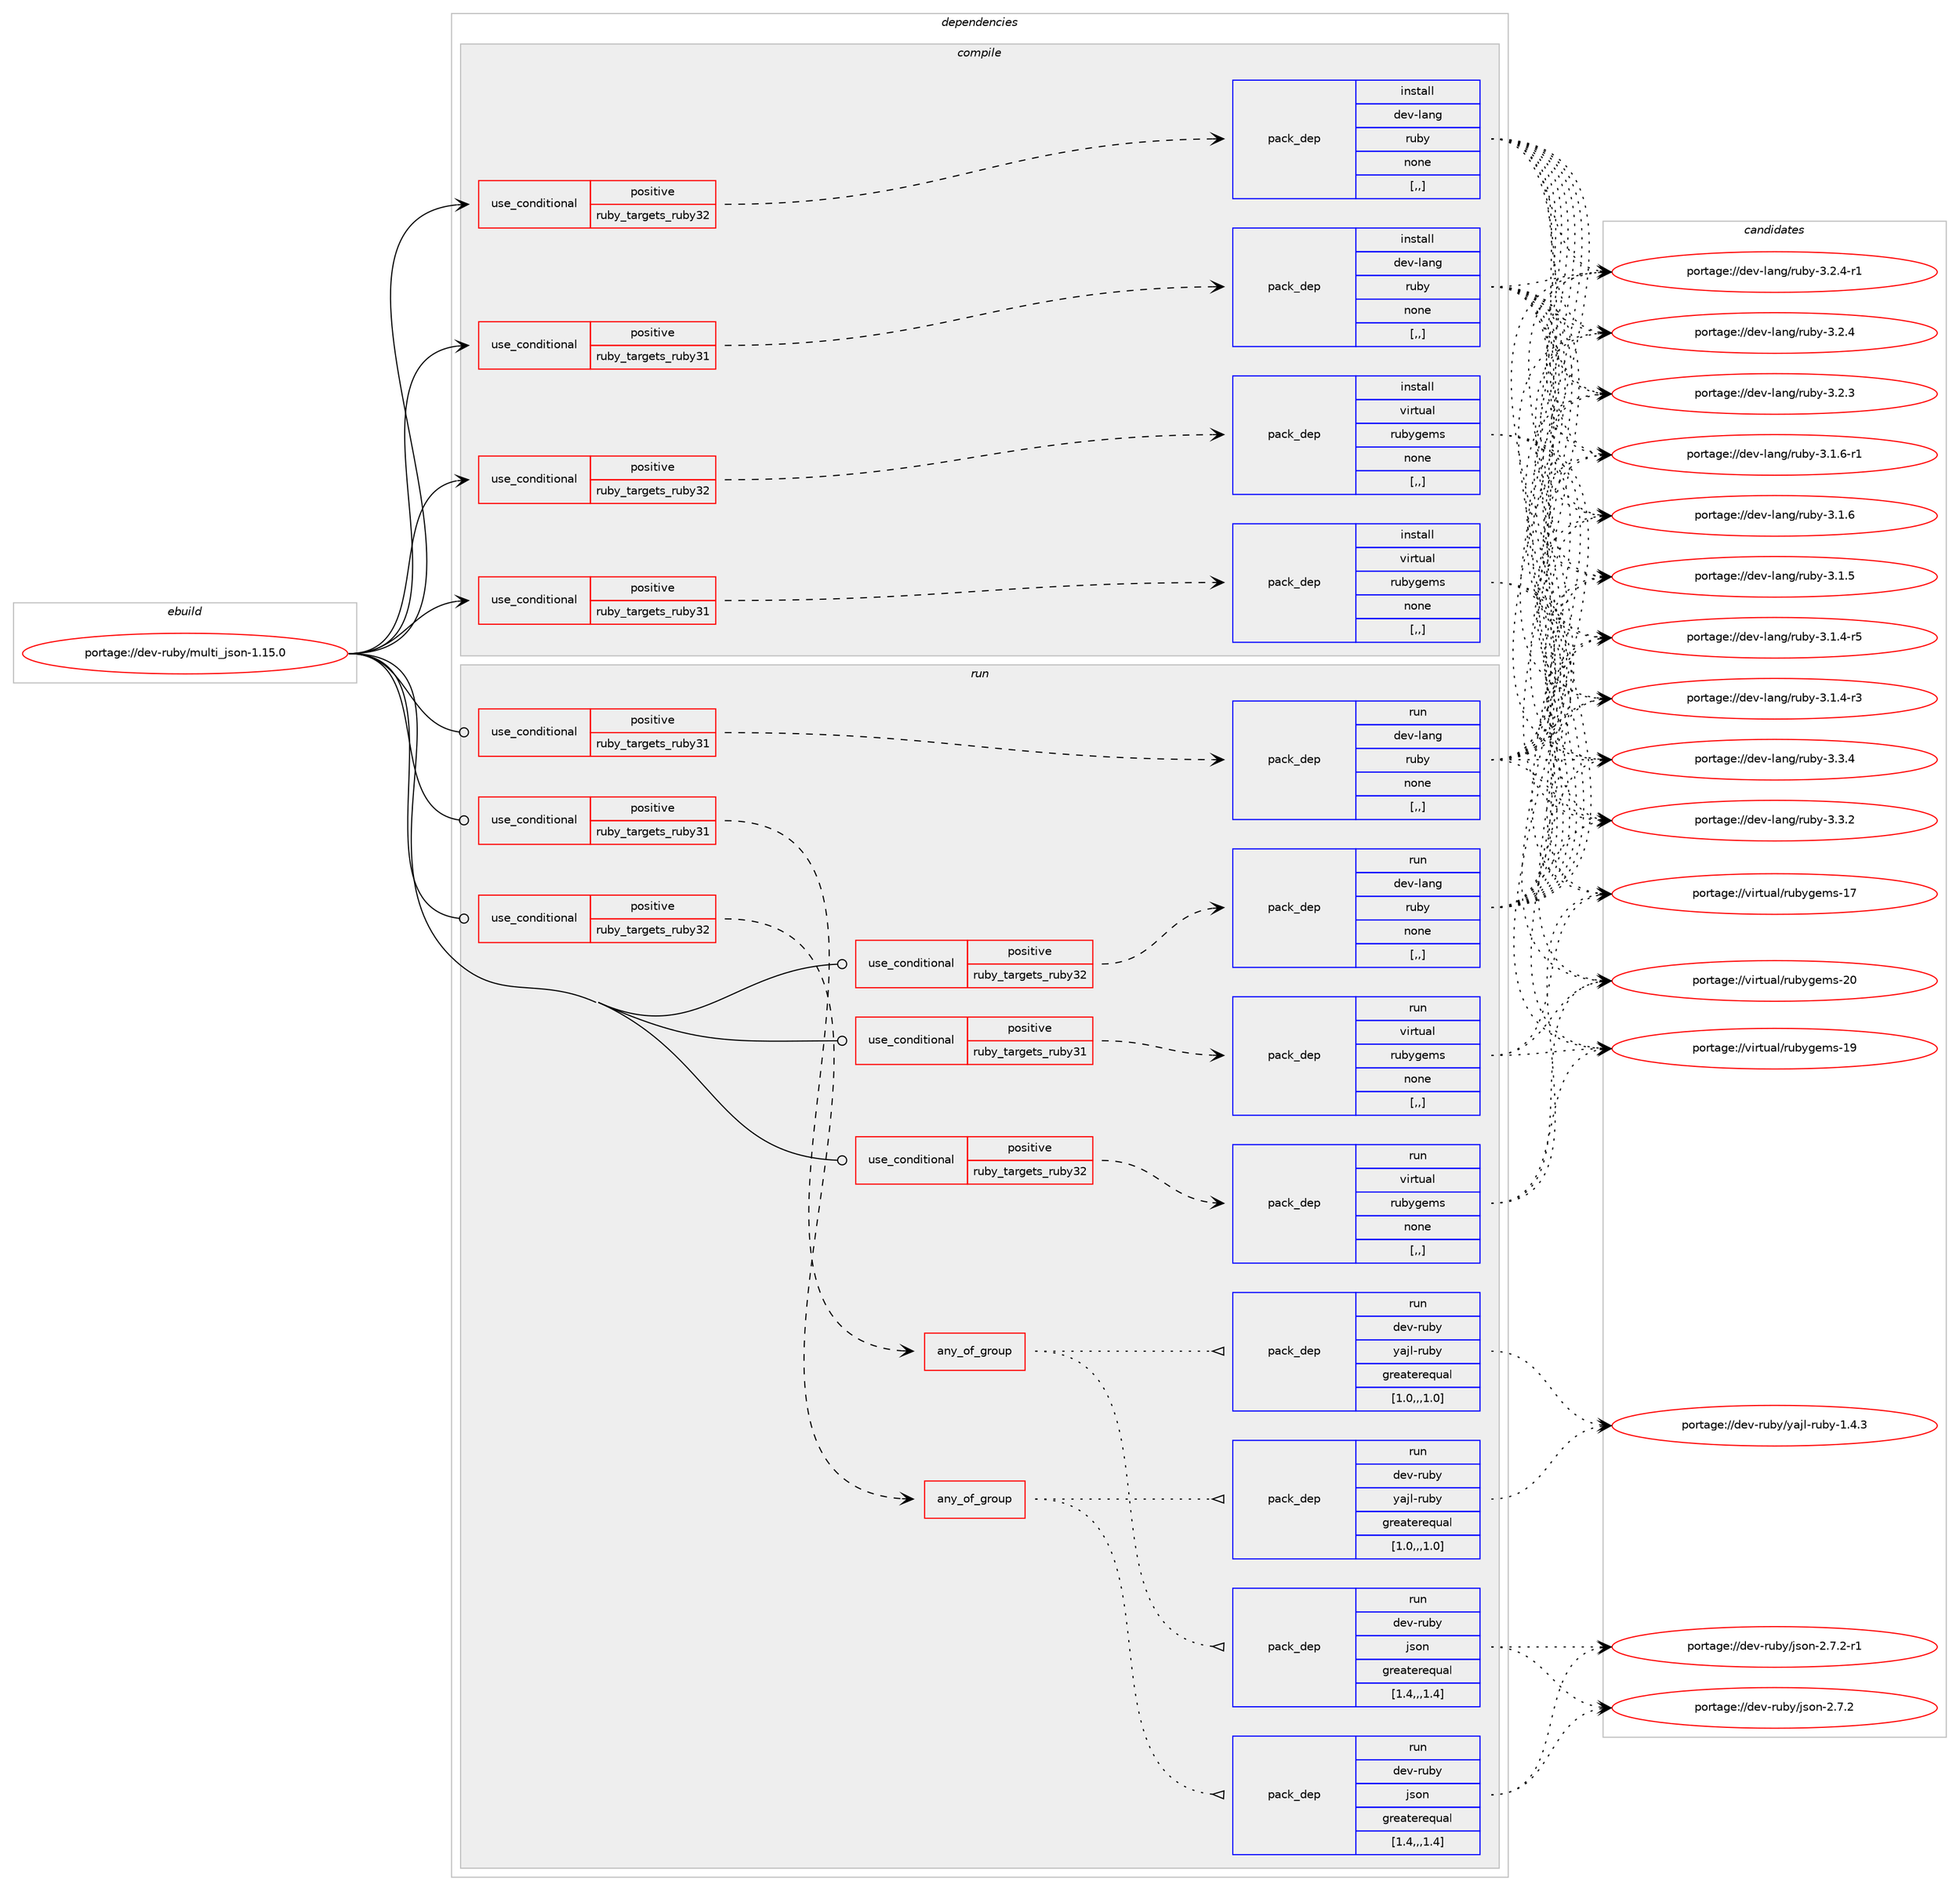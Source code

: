 digraph prolog {

# *************
# Graph options
# *************

newrank=true;
concentrate=true;
compound=true;
graph [rankdir=LR,fontname=Helvetica,fontsize=10,ranksep=1.5];#, ranksep=2.5, nodesep=0.2];
edge  [arrowhead=vee];
node  [fontname=Helvetica,fontsize=10];

# **********
# The ebuild
# **********

subgraph cluster_leftcol {
color=gray;
rank=same;
label=<<i>ebuild</i>>;
id [label="portage://dev-ruby/multi_json-1.15.0", color=red, width=4, href="../dev-ruby/multi_json-1.15.0.svg"];
}

# ****************
# The dependencies
# ****************

subgraph cluster_midcol {
color=gray;
label=<<i>dependencies</i>>;
subgraph cluster_compile {
fillcolor="#eeeeee";
style=filled;
label=<<i>compile</i>>;
subgraph cond50875 {
dependency190363 [label=<<TABLE BORDER="0" CELLBORDER="1" CELLSPACING="0" CELLPADDING="4"><TR><TD ROWSPAN="3" CELLPADDING="10">use_conditional</TD></TR><TR><TD>positive</TD></TR><TR><TD>ruby_targets_ruby31</TD></TR></TABLE>>, shape=none, color=red];
subgraph pack138156 {
dependency190364 [label=<<TABLE BORDER="0" CELLBORDER="1" CELLSPACING="0" CELLPADDING="4" WIDTH="220"><TR><TD ROWSPAN="6" CELLPADDING="30">pack_dep</TD></TR><TR><TD WIDTH="110">install</TD></TR><TR><TD>dev-lang</TD></TR><TR><TD>ruby</TD></TR><TR><TD>none</TD></TR><TR><TD>[,,]</TD></TR></TABLE>>, shape=none, color=blue];
}
dependency190363:e -> dependency190364:w [weight=20,style="dashed",arrowhead="vee"];
}
id:e -> dependency190363:w [weight=20,style="solid",arrowhead="vee"];
subgraph cond50876 {
dependency190365 [label=<<TABLE BORDER="0" CELLBORDER="1" CELLSPACING="0" CELLPADDING="4"><TR><TD ROWSPAN="3" CELLPADDING="10">use_conditional</TD></TR><TR><TD>positive</TD></TR><TR><TD>ruby_targets_ruby31</TD></TR></TABLE>>, shape=none, color=red];
subgraph pack138157 {
dependency190366 [label=<<TABLE BORDER="0" CELLBORDER="1" CELLSPACING="0" CELLPADDING="4" WIDTH="220"><TR><TD ROWSPAN="6" CELLPADDING="30">pack_dep</TD></TR><TR><TD WIDTH="110">install</TD></TR><TR><TD>virtual</TD></TR><TR><TD>rubygems</TD></TR><TR><TD>none</TD></TR><TR><TD>[,,]</TD></TR></TABLE>>, shape=none, color=blue];
}
dependency190365:e -> dependency190366:w [weight=20,style="dashed",arrowhead="vee"];
}
id:e -> dependency190365:w [weight=20,style="solid",arrowhead="vee"];
subgraph cond50877 {
dependency190367 [label=<<TABLE BORDER="0" CELLBORDER="1" CELLSPACING="0" CELLPADDING="4"><TR><TD ROWSPAN="3" CELLPADDING="10">use_conditional</TD></TR><TR><TD>positive</TD></TR><TR><TD>ruby_targets_ruby32</TD></TR></TABLE>>, shape=none, color=red];
subgraph pack138158 {
dependency190368 [label=<<TABLE BORDER="0" CELLBORDER="1" CELLSPACING="0" CELLPADDING="4" WIDTH="220"><TR><TD ROWSPAN="6" CELLPADDING="30">pack_dep</TD></TR><TR><TD WIDTH="110">install</TD></TR><TR><TD>dev-lang</TD></TR><TR><TD>ruby</TD></TR><TR><TD>none</TD></TR><TR><TD>[,,]</TD></TR></TABLE>>, shape=none, color=blue];
}
dependency190367:e -> dependency190368:w [weight=20,style="dashed",arrowhead="vee"];
}
id:e -> dependency190367:w [weight=20,style="solid",arrowhead="vee"];
subgraph cond50878 {
dependency190369 [label=<<TABLE BORDER="0" CELLBORDER="1" CELLSPACING="0" CELLPADDING="4"><TR><TD ROWSPAN="3" CELLPADDING="10">use_conditional</TD></TR><TR><TD>positive</TD></TR><TR><TD>ruby_targets_ruby32</TD></TR></TABLE>>, shape=none, color=red];
subgraph pack138159 {
dependency190370 [label=<<TABLE BORDER="0" CELLBORDER="1" CELLSPACING="0" CELLPADDING="4" WIDTH="220"><TR><TD ROWSPAN="6" CELLPADDING="30">pack_dep</TD></TR><TR><TD WIDTH="110">install</TD></TR><TR><TD>virtual</TD></TR><TR><TD>rubygems</TD></TR><TR><TD>none</TD></TR><TR><TD>[,,]</TD></TR></TABLE>>, shape=none, color=blue];
}
dependency190369:e -> dependency190370:w [weight=20,style="dashed",arrowhead="vee"];
}
id:e -> dependency190369:w [weight=20,style="solid",arrowhead="vee"];
}
subgraph cluster_compileandrun {
fillcolor="#eeeeee";
style=filled;
label=<<i>compile and run</i>>;
}
subgraph cluster_run {
fillcolor="#eeeeee";
style=filled;
label=<<i>run</i>>;
subgraph cond50879 {
dependency190371 [label=<<TABLE BORDER="0" CELLBORDER="1" CELLSPACING="0" CELLPADDING="4"><TR><TD ROWSPAN="3" CELLPADDING="10">use_conditional</TD></TR><TR><TD>positive</TD></TR><TR><TD>ruby_targets_ruby31</TD></TR></TABLE>>, shape=none, color=red];
subgraph any1182 {
dependency190372 [label=<<TABLE BORDER="0" CELLBORDER="1" CELLSPACING="0" CELLPADDING="4"><TR><TD CELLPADDING="10">any_of_group</TD></TR></TABLE>>, shape=none, color=red];subgraph pack138160 {
dependency190373 [label=<<TABLE BORDER="0" CELLBORDER="1" CELLSPACING="0" CELLPADDING="4" WIDTH="220"><TR><TD ROWSPAN="6" CELLPADDING="30">pack_dep</TD></TR><TR><TD WIDTH="110">run</TD></TR><TR><TD>dev-ruby</TD></TR><TR><TD>json</TD></TR><TR><TD>greaterequal</TD></TR><TR><TD>[1.4,,,1.4]</TD></TR></TABLE>>, shape=none, color=blue];
}
dependency190372:e -> dependency190373:w [weight=20,style="dotted",arrowhead="oinv"];
subgraph pack138161 {
dependency190374 [label=<<TABLE BORDER="0" CELLBORDER="1" CELLSPACING="0" CELLPADDING="4" WIDTH="220"><TR><TD ROWSPAN="6" CELLPADDING="30">pack_dep</TD></TR><TR><TD WIDTH="110">run</TD></TR><TR><TD>dev-ruby</TD></TR><TR><TD>yajl-ruby</TD></TR><TR><TD>greaterequal</TD></TR><TR><TD>[1.0,,,1.0]</TD></TR></TABLE>>, shape=none, color=blue];
}
dependency190372:e -> dependency190374:w [weight=20,style="dotted",arrowhead="oinv"];
}
dependency190371:e -> dependency190372:w [weight=20,style="dashed",arrowhead="vee"];
}
id:e -> dependency190371:w [weight=20,style="solid",arrowhead="odot"];
subgraph cond50880 {
dependency190375 [label=<<TABLE BORDER="0" CELLBORDER="1" CELLSPACING="0" CELLPADDING="4"><TR><TD ROWSPAN="3" CELLPADDING="10">use_conditional</TD></TR><TR><TD>positive</TD></TR><TR><TD>ruby_targets_ruby31</TD></TR></TABLE>>, shape=none, color=red];
subgraph pack138162 {
dependency190376 [label=<<TABLE BORDER="0" CELLBORDER="1" CELLSPACING="0" CELLPADDING="4" WIDTH="220"><TR><TD ROWSPAN="6" CELLPADDING="30">pack_dep</TD></TR><TR><TD WIDTH="110">run</TD></TR><TR><TD>dev-lang</TD></TR><TR><TD>ruby</TD></TR><TR><TD>none</TD></TR><TR><TD>[,,]</TD></TR></TABLE>>, shape=none, color=blue];
}
dependency190375:e -> dependency190376:w [weight=20,style="dashed",arrowhead="vee"];
}
id:e -> dependency190375:w [weight=20,style="solid",arrowhead="odot"];
subgraph cond50881 {
dependency190377 [label=<<TABLE BORDER="0" CELLBORDER="1" CELLSPACING="0" CELLPADDING="4"><TR><TD ROWSPAN="3" CELLPADDING="10">use_conditional</TD></TR><TR><TD>positive</TD></TR><TR><TD>ruby_targets_ruby31</TD></TR></TABLE>>, shape=none, color=red];
subgraph pack138163 {
dependency190378 [label=<<TABLE BORDER="0" CELLBORDER="1" CELLSPACING="0" CELLPADDING="4" WIDTH="220"><TR><TD ROWSPAN="6" CELLPADDING="30">pack_dep</TD></TR><TR><TD WIDTH="110">run</TD></TR><TR><TD>virtual</TD></TR><TR><TD>rubygems</TD></TR><TR><TD>none</TD></TR><TR><TD>[,,]</TD></TR></TABLE>>, shape=none, color=blue];
}
dependency190377:e -> dependency190378:w [weight=20,style="dashed",arrowhead="vee"];
}
id:e -> dependency190377:w [weight=20,style="solid",arrowhead="odot"];
subgraph cond50882 {
dependency190379 [label=<<TABLE BORDER="0" CELLBORDER="1" CELLSPACING="0" CELLPADDING="4"><TR><TD ROWSPAN="3" CELLPADDING="10">use_conditional</TD></TR><TR><TD>positive</TD></TR><TR><TD>ruby_targets_ruby32</TD></TR></TABLE>>, shape=none, color=red];
subgraph any1183 {
dependency190380 [label=<<TABLE BORDER="0" CELLBORDER="1" CELLSPACING="0" CELLPADDING="4"><TR><TD CELLPADDING="10">any_of_group</TD></TR></TABLE>>, shape=none, color=red];subgraph pack138164 {
dependency190381 [label=<<TABLE BORDER="0" CELLBORDER="1" CELLSPACING="0" CELLPADDING="4" WIDTH="220"><TR><TD ROWSPAN="6" CELLPADDING="30">pack_dep</TD></TR><TR><TD WIDTH="110">run</TD></TR><TR><TD>dev-ruby</TD></TR><TR><TD>json</TD></TR><TR><TD>greaterequal</TD></TR><TR><TD>[1.4,,,1.4]</TD></TR></TABLE>>, shape=none, color=blue];
}
dependency190380:e -> dependency190381:w [weight=20,style="dotted",arrowhead="oinv"];
subgraph pack138165 {
dependency190382 [label=<<TABLE BORDER="0" CELLBORDER="1" CELLSPACING="0" CELLPADDING="4" WIDTH="220"><TR><TD ROWSPAN="6" CELLPADDING="30">pack_dep</TD></TR><TR><TD WIDTH="110">run</TD></TR><TR><TD>dev-ruby</TD></TR><TR><TD>yajl-ruby</TD></TR><TR><TD>greaterequal</TD></TR><TR><TD>[1.0,,,1.0]</TD></TR></TABLE>>, shape=none, color=blue];
}
dependency190380:e -> dependency190382:w [weight=20,style="dotted",arrowhead="oinv"];
}
dependency190379:e -> dependency190380:w [weight=20,style="dashed",arrowhead="vee"];
}
id:e -> dependency190379:w [weight=20,style="solid",arrowhead="odot"];
subgraph cond50883 {
dependency190383 [label=<<TABLE BORDER="0" CELLBORDER="1" CELLSPACING="0" CELLPADDING="4"><TR><TD ROWSPAN="3" CELLPADDING="10">use_conditional</TD></TR><TR><TD>positive</TD></TR><TR><TD>ruby_targets_ruby32</TD></TR></TABLE>>, shape=none, color=red];
subgraph pack138166 {
dependency190384 [label=<<TABLE BORDER="0" CELLBORDER="1" CELLSPACING="0" CELLPADDING="4" WIDTH="220"><TR><TD ROWSPAN="6" CELLPADDING="30">pack_dep</TD></TR><TR><TD WIDTH="110">run</TD></TR><TR><TD>dev-lang</TD></TR><TR><TD>ruby</TD></TR><TR><TD>none</TD></TR><TR><TD>[,,]</TD></TR></TABLE>>, shape=none, color=blue];
}
dependency190383:e -> dependency190384:w [weight=20,style="dashed",arrowhead="vee"];
}
id:e -> dependency190383:w [weight=20,style="solid",arrowhead="odot"];
subgraph cond50884 {
dependency190385 [label=<<TABLE BORDER="0" CELLBORDER="1" CELLSPACING="0" CELLPADDING="4"><TR><TD ROWSPAN="3" CELLPADDING="10">use_conditional</TD></TR><TR><TD>positive</TD></TR><TR><TD>ruby_targets_ruby32</TD></TR></TABLE>>, shape=none, color=red];
subgraph pack138167 {
dependency190386 [label=<<TABLE BORDER="0" CELLBORDER="1" CELLSPACING="0" CELLPADDING="4" WIDTH="220"><TR><TD ROWSPAN="6" CELLPADDING="30">pack_dep</TD></TR><TR><TD WIDTH="110">run</TD></TR><TR><TD>virtual</TD></TR><TR><TD>rubygems</TD></TR><TR><TD>none</TD></TR><TR><TD>[,,]</TD></TR></TABLE>>, shape=none, color=blue];
}
dependency190385:e -> dependency190386:w [weight=20,style="dashed",arrowhead="vee"];
}
id:e -> dependency190385:w [weight=20,style="solid",arrowhead="odot"];
}
}

# **************
# The candidates
# **************

subgraph cluster_choices {
rank=same;
color=gray;
label=<<i>candidates</i>>;

subgraph choice138156 {
color=black;
nodesep=1;
choice10010111845108971101034711411798121455146514652 [label="portage://dev-lang/ruby-3.3.4", color=red, width=4,href="../dev-lang/ruby-3.3.4.svg"];
choice10010111845108971101034711411798121455146514650 [label="portage://dev-lang/ruby-3.3.2", color=red, width=4,href="../dev-lang/ruby-3.3.2.svg"];
choice100101118451089711010347114117981214551465046524511449 [label="portage://dev-lang/ruby-3.2.4-r1", color=red, width=4,href="../dev-lang/ruby-3.2.4-r1.svg"];
choice10010111845108971101034711411798121455146504652 [label="portage://dev-lang/ruby-3.2.4", color=red, width=4,href="../dev-lang/ruby-3.2.4.svg"];
choice10010111845108971101034711411798121455146504651 [label="portage://dev-lang/ruby-3.2.3", color=red, width=4,href="../dev-lang/ruby-3.2.3.svg"];
choice100101118451089711010347114117981214551464946544511449 [label="portage://dev-lang/ruby-3.1.6-r1", color=red, width=4,href="../dev-lang/ruby-3.1.6-r1.svg"];
choice10010111845108971101034711411798121455146494654 [label="portage://dev-lang/ruby-3.1.6", color=red, width=4,href="../dev-lang/ruby-3.1.6.svg"];
choice10010111845108971101034711411798121455146494653 [label="portage://dev-lang/ruby-3.1.5", color=red, width=4,href="../dev-lang/ruby-3.1.5.svg"];
choice100101118451089711010347114117981214551464946524511453 [label="portage://dev-lang/ruby-3.1.4-r5", color=red, width=4,href="../dev-lang/ruby-3.1.4-r5.svg"];
choice100101118451089711010347114117981214551464946524511451 [label="portage://dev-lang/ruby-3.1.4-r3", color=red, width=4,href="../dev-lang/ruby-3.1.4-r3.svg"];
dependency190364:e -> choice10010111845108971101034711411798121455146514652:w [style=dotted,weight="100"];
dependency190364:e -> choice10010111845108971101034711411798121455146514650:w [style=dotted,weight="100"];
dependency190364:e -> choice100101118451089711010347114117981214551465046524511449:w [style=dotted,weight="100"];
dependency190364:e -> choice10010111845108971101034711411798121455146504652:w [style=dotted,weight="100"];
dependency190364:e -> choice10010111845108971101034711411798121455146504651:w [style=dotted,weight="100"];
dependency190364:e -> choice100101118451089711010347114117981214551464946544511449:w [style=dotted,weight="100"];
dependency190364:e -> choice10010111845108971101034711411798121455146494654:w [style=dotted,weight="100"];
dependency190364:e -> choice10010111845108971101034711411798121455146494653:w [style=dotted,weight="100"];
dependency190364:e -> choice100101118451089711010347114117981214551464946524511453:w [style=dotted,weight="100"];
dependency190364:e -> choice100101118451089711010347114117981214551464946524511451:w [style=dotted,weight="100"];
}
subgraph choice138157 {
color=black;
nodesep=1;
choice118105114116117971084711411798121103101109115455048 [label="portage://virtual/rubygems-20", color=red, width=4,href="../virtual/rubygems-20.svg"];
choice118105114116117971084711411798121103101109115454957 [label="portage://virtual/rubygems-19", color=red, width=4,href="../virtual/rubygems-19.svg"];
choice118105114116117971084711411798121103101109115454955 [label="portage://virtual/rubygems-17", color=red, width=4,href="../virtual/rubygems-17.svg"];
dependency190366:e -> choice118105114116117971084711411798121103101109115455048:w [style=dotted,weight="100"];
dependency190366:e -> choice118105114116117971084711411798121103101109115454957:w [style=dotted,weight="100"];
dependency190366:e -> choice118105114116117971084711411798121103101109115454955:w [style=dotted,weight="100"];
}
subgraph choice138158 {
color=black;
nodesep=1;
choice10010111845108971101034711411798121455146514652 [label="portage://dev-lang/ruby-3.3.4", color=red, width=4,href="../dev-lang/ruby-3.3.4.svg"];
choice10010111845108971101034711411798121455146514650 [label="portage://dev-lang/ruby-3.3.2", color=red, width=4,href="../dev-lang/ruby-3.3.2.svg"];
choice100101118451089711010347114117981214551465046524511449 [label="portage://dev-lang/ruby-3.2.4-r1", color=red, width=4,href="../dev-lang/ruby-3.2.4-r1.svg"];
choice10010111845108971101034711411798121455146504652 [label="portage://dev-lang/ruby-3.2.4", color=red, width=4,href="../dev-lang/ruby-3.2.4.svg"];
choice10010111845108971101034711411798121455146504651 [label="portage://dev-lang/ruby-3.2.3", color=red, width=4,href="../dev-lang/ruby-3.2.3.svg"];
choice100101118451089711010347114117981214551464946544511449 [label="portage://dev-lang/ruby-3.1.6-r1", color=red, width=4,href="../dev-lang/ruby-3.1.6-r1.svg"];
choice10010111845108971101034711411798121455146494654 [label="portage://dev-lang/ruby-3.1.6", color=red, width=4,href="../dev-lang/ruby-3.1.6.svg"];
choice10010111845108971101034711411798121455146494653 [label="portage://dev-lang/ruby-3.1.5", color=red, width=4,href="../dev-lang/ruby-3.1.5.svg"];
choice100101118451089711010347114117981214551464946524511453 [label="portage://dev-lang/ruby-3.1.4-r5", color=red, width=4,href="../dev-lang/ruby-3.1.4-r5.svg"];
choice100101118451089711010347114117981214551464946524511451 [label="portage://dev-lang/ruby-3.1.4-r3", color=red, width=4,href="../dev-lang/ruby-3.1.4-r3.svg"];
dependency190368:e -> choice10010111845108971101034711411798121455146514652:w [style=dotted,weight="100"];
dependency190368:e -> choice10010111845108971101034711411798121455146514650:w [style=dotted,weight="100"];
dependency190368:e -> choice100101118451089711010347114117981214551465046524511449:w [style=dotted,weight="100"];
dependency190368:e -> choice10010111845108971101034711411798121455146504652:w [style=dotted,weight="100"];
dependency190368:e -> choice10010111845108971101034711411798121455146504651:w [style=dotted,weight="100"];
dependency190368:e -> choice100101118451089711010347114117981214551464946544511449:w [style=dotted,weight="100"];
dependency190368:e -> choice10010111845108971101034711411798121455146494654:w [style=dotted,weight="100"];
dependency190368:e -> choice10010111845108971101034711411798121455146494653:w [style=dotted,weight="100"];
dependency190368:e -> choice100101118451089711010347114117981214551464946524511453:w [style=dotted,weight="100"];
dependency190368:e -> choice100101118451089711010347114117981214551464946524511451:w [style=dotted,weight="100"];
}
subgraph choice138159 {
color=black;
nodesep=1;
choice118105114116117971084711411798121103101109115455048 [label="portage://virtual/rubygems-20", color=red, width=4,href="../virtual/rubygems-20.svg"];
choice118105114116117971084711411798121103101109115454957 [label="portage://virtual/rubygems-19", color=red, width=4,href="../virtual/rubygems-19.svg"];
choice118105114116117971084711411798121103101109115454955 [label="portage://virtual/rubygems-17", color=red, width=4,href="../virtual/rubygems-17.svg"];
dependency190370:e -> choice118105114116117971084711411798121103101109115455048:w [style=dotted,weight="100"];
dependency190370:e -> choice118105114116117971084711411798121103101109115454957:w [style=dotted,weight="100"];
dependency190370:e -> choice118105114116117971084711411798121103101109115454955:w [style=dotted,weight="100"];
}
subgraph choice138160 {
color=black;
nodesep=1;
choice1001011184511411798121471061151111104550465546504511449 [label="portage://dev-ruby/json-2.7.2-r1", color=red, width=4,href="../dev-ruby/json-2.7.2-r1.svg"];
choice100101118451141179812147106115111110455046554650 [label="portage://dev-ruby/json-2.7.2", color=red, width=4,href="../dev-ruby/json-2.7.2.svg"];
dependency190373:e -> choice1001011184511411798121471061151111104550465546504511449:w [style=dotted,weight="100"];
dependency190373:e -> choice100101118451141179812147106115111110455046554650:w [style=dotted,weight="100"];
}
subgraph choice138161 {
color=black;
nodesep=1;
choice100101118451141179812147121971061084511411798121454946524651 [label="portage://dev-ruby/yajl-ruby-1.4.3", color=red, width=4,href="../dev-ruby/yajl-ruby-1.4.3.svg"];
dependency190374:e -> choice100101118451141179812147121971061084511411798121454946524651:w [style=dotted,weight="100"];
}
subgraph choice138162 {
color=black;
nodesep=1;
choice10010111845108971101034711411798121455146514652 [label="portage://dev-lang/ruby-3.3.4", color=red, width=4,href="../dev-lang/ruby-3.3.4.svg"];
choice10010111845108971101034711411798121455146514650 [label="portage://dev-lang/ruby-3.3.2", color=red, width=4,href="../dev-lang/ruby-3.3.2.svg"];
choice100101118451089711010347114117981214551465046524511449 [label="portage://dev-lang/ruby-3.2.4-r1", color=red, width=4,href="../dev-lang/ruby-3.2.4-r1.svg"];
choice10010111845108971101034711411798121455146504652 [label="portage://dev-lang/ruby-3.2.4", color=red, width=4,href="../dev-lang/ruby-3.2.4.svg"];
choice10010111845108971101034711411798121455146504651 [label="portage://dev-lang/ruby-3.2.3", color=red, width=4,href="../dev-lang/ruby-3.2.3.svg"];
choice100101118451089711010347114117981214551464946544511449 [label="portage://dev-lang/ruby-3.1.6-r1", color=red, width=4,href="../dev-lang/ruby-3.1.6-r1.svg"];
choice10010111845108971101034711411798121455146494654 [label="portage://dev-lang/ruby-3.1.6", color=red, width=4,href="../dev-lang/ruby-3.1.6.svg"];
choice10010111845108971101034711411798121455146494653 [label="portage://dev-lang/ruby-3.1.5", color=red, width=4,href="../dev-lang/ruby-3.1.5.svg"];
choice100101118451089711010347114117981214551464946524511453 [label="portage://dev-lang/ruby-3.1.4-r5", color=red, width=4,href="../dev-lang/ruby-3.1.4-r5.svg"];
choice100101118451089711010347114117981214551464946524511451 [label="portage://dev-lang/ruby-3.1.4-r3", color=red, width=4,href="../dev-lang/ruby-3.1.4-r3.svg"];
dependency190376:e -> choice10010111845108971101034711411798121455146514652:w [style=dotted,weight="100"];
dependency190376:e -> choice10010111845108971101034711411798121455146514650:w [style=dotted,weight="100"];
dependency190376:e -> choice100101118451089711010347114117981214551465046524511449:w [style=dotted,weight="100"];
dependency190376:e -> choice10010111845108971101034711411798121455146504652:w [style=dotted,weight="100"];
dependency190376:e -> choice10010111845108971101034711411798121455146504651:w [style=dotted,weight="100"];
dependency190376:e -> choice100101118451089711010347114117981214551464946544511449:w [style=dotted,weight="100"];
dependency190376:e -> choice10010111845108971101034711411798121455146494654:w [style=dotted,weight="100"];
dependency190376:e -> choice10010111845108971101034711411798121455146494653:w [style=dotted,weight="100"];
dependency190376:e -> choice100101118451089711010347114117981214551464946524511453:w [style=dotted,weight="100"];
dependency190376:e -> choice100101118451089711010347114117981214551464946524511451:w [style=dotted,weight="100"];
}
subgraph choice138163 {
color=black;
nodesep=1;
choice118105114116117971084711411798121103101109115455048 [label="portage://virtual/rubygems-20", color=red, width=4,href="../virtual/rubygems-20.svg"];
choice118105114116117971084711411798121103101109115454957 [label="portage://virtual/rubygems-19", color=red, width=4,href="../virtual/rubygems-19.svg"];
choice118105114116117971084711411798121103101109115454955 [label="portage://virtual/rubygems-17", color=red, width=4,href="../virtual/rubygems-17.svg"];
dependency190378:e -> choice118105114116117971084711411798121103101109115455048:w [style=dotted,weight="100"];
dependency190378:e -> choice118105114116117971084711411798121103101109115454957:w [style=dotted,weight="100"];
dependency190378:e -> choice118105114116117971084711411798121103101109115454955:w [style=dotted,weight="100"];
}
subgraph choice138164 {
color=black;
nodesep=1;
choice1001011184511411798121471061151111104550465546504511449 [label="portage://dev-ruby/json-2.7.2-r1", color=red, width=4,href="../dev-ruby/json-2.7.2-r1.svg"];
choice100101118451141179812147106115111110455046554650 [label="portage://dev-ruby/json-2.7.2", color=red, width=4,href="../dev-ruby/json-2.7.2.svg"];
dependency190381:e -> choice1001011184511411798121471061151111104550465546504511449:w [style=dotted,weight="100"];
dependency190381:e -> choice100101118451141179812147106115111110455046554650:w [style=dotted,weight="100"];
}
subgraph choice138165 {
color=black;
nodesep=1;
choice100101118451141179812147121971061084511411798121454946524651 [label="portage://dev-ruby/yajl-ruby-1.4.3", color=red, width=4,href="../dev-ruby/yajl-ruby-1.4.3.svg"];
dependency190382:e -> choice100101118451141179812147121971061084511411798121454946524651:w [style=dotted,weight="100"];
}
subgraph choice138166 {
color=black;
nodesep=1;
choice10010111845108971101034711411798121455146514652 [label="portage://dev-lang/ruby-3.3.4", color=red, width=4,href="../dev-lang/ruby-3.3.4.svg"];
choice10010111845108971101034711411798121455146514650 [label="portage://dev-lang/ruby-3.3.2", color=red, width=4,href="../dev-lang/ruby-3.3.2.svg"];
choice100101118451089711010347114117981214551465046524511449 [label="portage://dev-lang/ruby-3.2.4-r1", color=red, width=4,href="../dev-lang/ruby-3.2.4-r1.svg"];
choice10010111845108971101034711411798121455146504652 [label="portage://dev-lang/ruby-3.2.4", color=red, width=4,href="../dev-lang/ruby-3.2.4.svg"];
choice10010111845108971101034711411798121455146504651 [label="portage://dev-lang/ruby-3.2.3", color=red, width=4,href="../dev-lang/ruby-3.2.3.svg"];
choice100101118451089711010347114117981214551464946544511449 [label="portage://dev-lang/ruby-3.1.6-r1", color=red, width=4,href="../dev-lang/ruby-3.1.6-r1.svg"];
choice10010111845108971101034711411798121455146494654 [label="portage://dev-lang/ruby-3.1.6", color=red, width=4,href="../dev-lang/ruby-3.1.6.svg"];
choice10010111845108971101034711411798121455146494653 [label="portage://dev-lang/ruby-3.1.5", color=red, width=4,href="../dev-lang/ruby-3.1.5.svg"];
choice100101118451089711010347114117981214551464946524511453 [label="portage://dev-lang/ruby-3.1.4-r5", color=red, width=4,href="../dev-lang/ruby-3.1.4-r5.svg"];
choice100101118451089711010347114117981214551464946524511451 [label="portage://dev-lang/ruby-3.1.4-r3", color=red, width=4,href="../dev-lang/ruby-3.1.4-r3.svg"];
dependency190384:e -> choice10010111845108971101034711411798121455146514652:w [style=dotted,weight="100"];
dependency190384:e -> choice10010111845108971101034711411798121455146514650:w [style=dotted,weight="100"];
dependency190384:e -> choice100101118451089711010347114117981214551465046524511449:w [style=dotted,weight="100"];
dependency190384:e -> choice10010111845108971101034711411798121455146504652:w [style=dotted,weight="100"];
dependency190384:e -> choice10010111845108971101034711411798121455146504651:w [style=dotted,weight="100"];
dependency190384:e -> choice100101118451089711010347114117981214551464946544511449:w [style=dotted,weight="100"];
dependency190384:e -> choice10010111845108971101034711411798121455146494654:w [style=dotted,weight="100"];
dependency190384:e -> choice10010111845108971101034711411798121455146494653:w [style=dotted,weight="100"];
dependency190384:e -> choice100101118451089711010347114117981214551464946524511453:w [style=dotted,weight="100"];
dependency190384:e -> choice100101118451089711010347114117981214551464946524511451:w [style=dotted,weight="100"];
}
subgraph choice138167 {
color=black;
nodesep=1;
choice118105114116117971084711411798121103101109115455048 [label="portage://virtual/rubygems-20", color=red, width=4,href="../virtual/rubygems-20.svg"];
choice118105114116117971084711411798121103101109115454957 [label="portage://virtual/rubygems-19", color=red, width=4,href="../virtual/rubygems-19.svg"];
choice118105114116117971084711411798121103101109115454955 [label="portage://virtual/rubygems-17", color=red, width=4,href="../virtual/rubygems-17.svg"];
dependency190386:e -> choice118105114116117971084711411798121103101109115455048:w [style=dotted,weight="100"];
dependency190386:e -> choice118105114116117971084711411798121103101109115454957:w [style=dotted,weight="100"];
dependency190386:e -> choice118105114116117971084711411798121103101109115454955:w [style=dotted,weight="100"];
}
}

}
